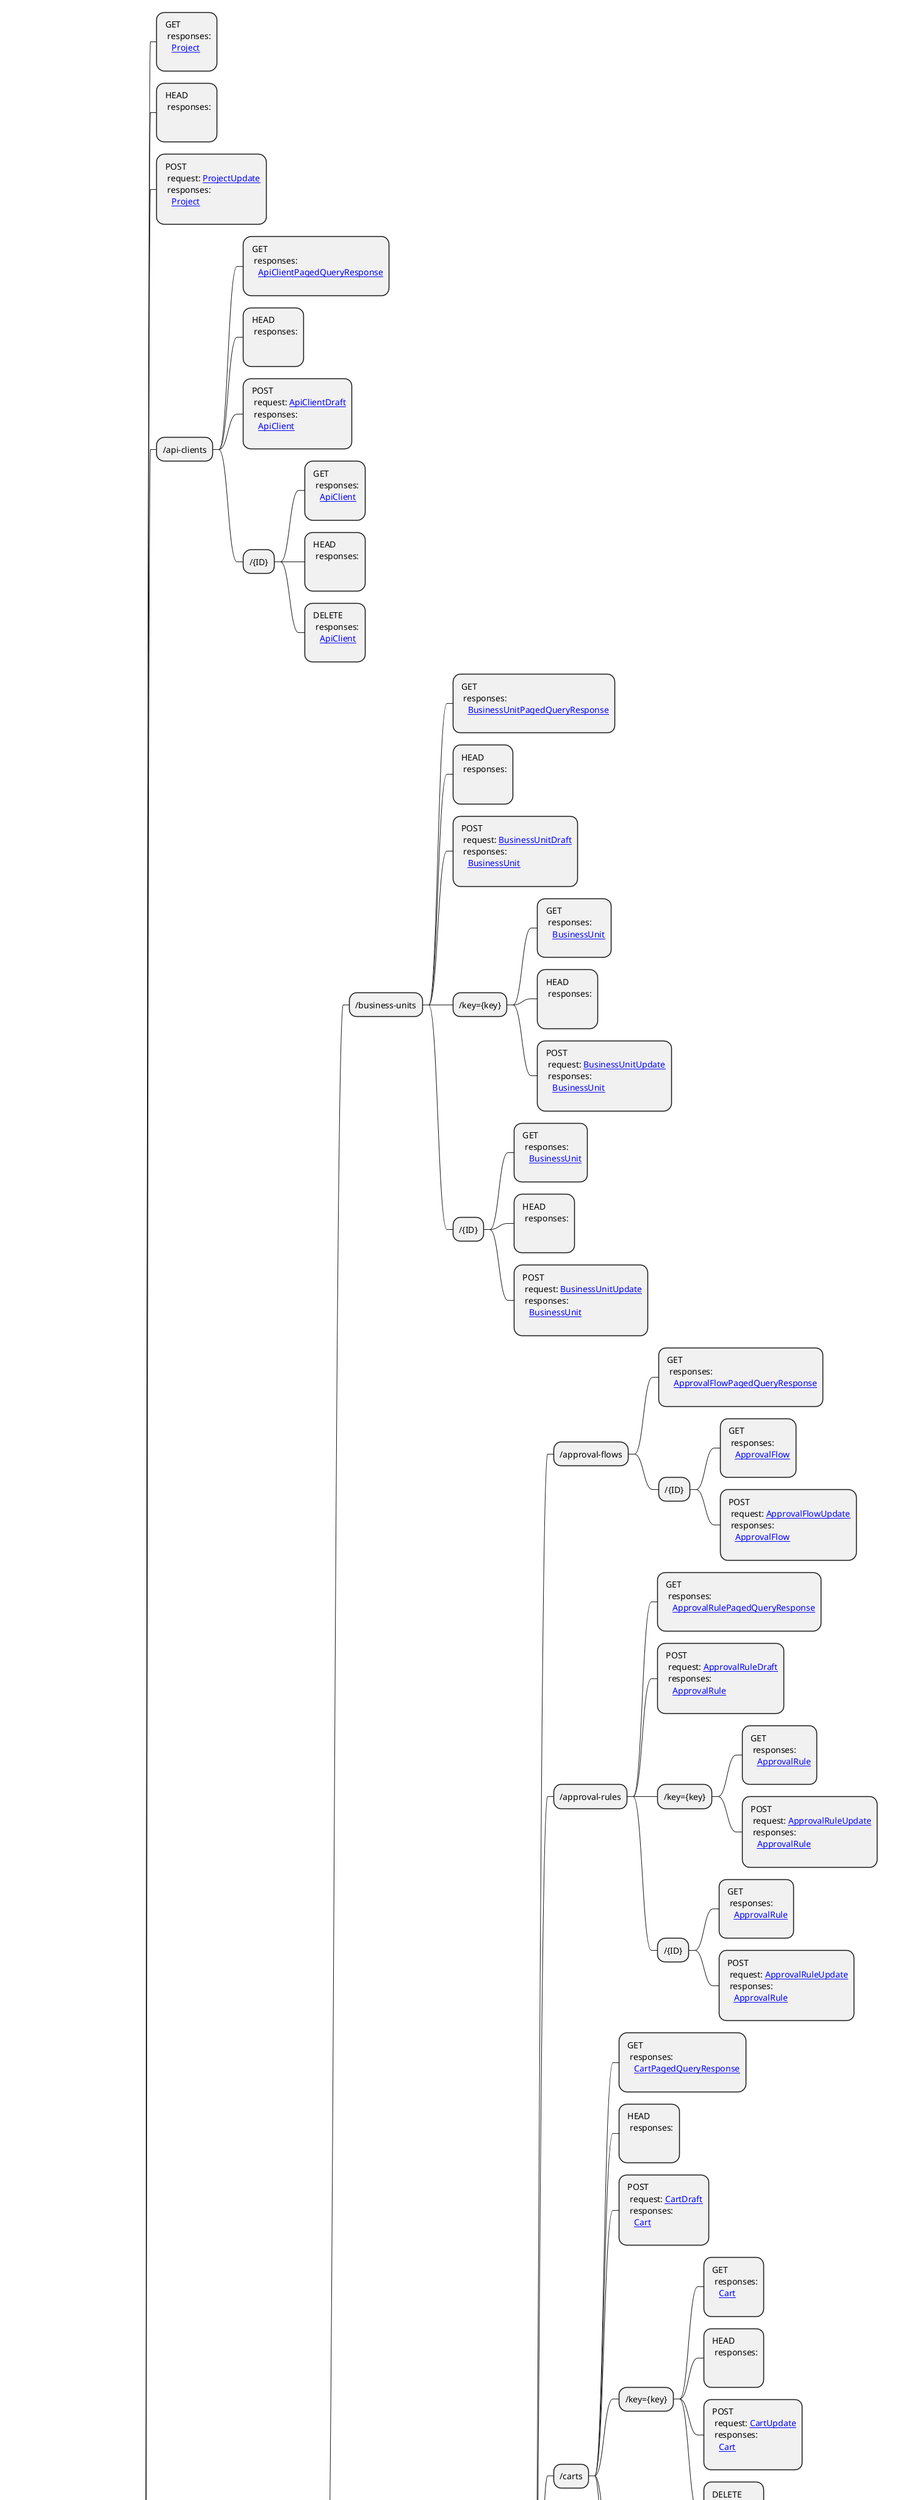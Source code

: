 @startmindmap

* Api
** /{projectKey}
***: GET
  responses:
    [[Project.svg Project]]
;
***: HEAD
  responses:
    
;
***: POST
  request: [[ProjectUpdate.svg ProjectUpdate]]
  responses:
    [[Project.svg Project]]
;
*** /api-clients
****: GET
  responses:
    [[ApiClientPagedQueryResponse.svg ApiClientPagedQueryResponse]]
;
****: HEAD
  responses:
    
;
****: POST
  request: [[ApiClientDraft.svg ApiClientDraft]]
  responses:
    [[ApiClient.svg ApiClient]]
;
**** /{ID}
*****: GET
  responses:
    [[ApiClient.svg ApiClient]]
;
*****: HEAD
  responses:
    
;
*****: DELETE
  responses:
    [[ApiClient.svg ApiClient]]
;

*** /as-associate

**** /{associateId}

***** /business-units
******: GET
  responses:
    [[BusinessUnitPagedQueryResponse.svg BusinessUnitPagedQueryResponse]]
;
******: HEAD
  responses:
    
;
******: POST
  request: [[BusinessUnitDraft.svg BusinessUnitDraft]]
  responses:
    [[BusinessUnit.svg BusinessUnit]]
;
****** /key={key}
*******: GET
  responses:
    [[BusinessUnit.svg BusinessUnit]]
;
*******: HEAD
  responses:
    
;
*******: POST
  request: [[BusinessUnitUpdate.svg BusinessUnitUpdate]]
  responses:
    [[BusinessUnit.svg BusinessUnit]]
;

****** /{ID}
*******: GET
  responses:
    [[BusinessUnit.svg BusinessUnit]]
;
*******: HEAD
  responses:
    
;
*******: POST
  request: [[BusinessUnitUpdate.svg BusinessUnitUpdate]]
  responses:
    [[BusinessUnit.svg BusinessUnit]]
;

***** /in-business-unit/key={businessUnitKey}

****** /approval-flows
*******: GET
  responses:
    [[ApprovalFlowPagedQueryResponse.svg ApprovalFlowPagedQueryResponse]]
;
******* /{ID}
********: GET
  responses:
    [[ApprovalFlow.svg ApprovalFlow]]
;
********: POST
  request: [[ApprovalFlowUpdate.svg ApprovalFlowUpdate]]
  responses:
    [[ApprovalFlow.svg ApprovalFlow]]
;

****** /approval-rules
*******: GET
  responses:
    [[ApprovalRulePagedQueryResponse.svg ApprovalRulePagedQueryResponse]]
;
*******: POST
  request: [[ApprovalRuleDraft.svg ApprovalRuleDraft]]
  responses:
    [[ApprovalRule.svg ApprovalRule]]
;
******* /key={key}
********: GET
  responses:
    [[ApprovalRule.svg ApprovalRule]]
;
********: POST
  request: [[ApprovalRuleUpdate.svg ApprovalRuleUpdate]]
  responses:
    [[ApprovalRule.svg ApprovalRule]]
;

******* /{ID}
********: GET
  responses:
    [[ApprovalRule.svg ApprovalRule]]
;
********: POST
  request: [[ApprovalRuleUpdate.svg ApprovalRuleUpdate]]
  responses:
    [[ApprovalRule.svg ApprovalRule]]
;

****** /carts
*******: GET
  responses:
    [[CartPagedQueryResponse.svg CartPagedQueryResponse]]
;
*******: HEAD
  responses:
    
;
*******: POST
  request: [[CartDraft.svg CartDraft]]
  responses:
    [[Cart.svg Cart]]
;
******* /key={key}
********: GET
  responses:
    [[Cart.svg Cart]]
;
********: HEAD
  responses:
    
;
********: POST
  request: [[CartUpdate.svg CartUpdate]]
  responses:
    [[Cart.svg Cart]]
;
********: DELETE
  responses:
    [[Cart.svg Cart]]
;

******* /replicate
********: POST
  request: [[ReplicaCartDraft.svg ReplicaCartDraft]]
  responses:
    [[Cart.svg Cart]]
;

******* /{ID}
********: GET
  responses:
    [[Cart.svg Cart]]
;
********: HEAD
  responses:
    
;
********: POST
  request: [[CartUpdate.svg CartUpdate]]
  responses:
    [[Cart.svg Cart]]
;
********: DELETE
  responses:
    [[Cart.svg Cart]]
;

****** /orders
*******: GET
  responses:
    [[OrderPagedQueryResponse.svg OrderPagedQueryResponse]]
;
*******: HEAD
  responses:
    
;
*******: POST
  request: [[OrderFromCartDraft.svg OrderFromCartDraft]]
  responses:
    [[Order.svg Order]]
;
******* /order-number={orderNumber}
********: GET
  responses:
    [[Order.svg Order]]
;
********: HEAD
  responses:
    
;
********: POST
  request: [[OrderUpdate.svg OrderUpdate]]
  responses:
    [[Order.svg Order]]
;

******* /quotes
********: POST
  request: [[OrderFromQuoteDraft.svg OrderFromQuoteDraft]]
  responses:
    [[Order.svg Order]]
;

******* /{ID}
********: GET
  responses:
    [[Order.svg Order]]
;
********: HEAD
  responses:
    
;
********: POST
  request: [[OrderUpdate.svg OrderUpdate]]
  responses:
    [[Order.svg Order]]
;

****** /quote-requests
*******: GET
  responses:
    [[QuoteRequestPagedQueryResponse.svg QuoteRequestPagedQueryResponse]]
;
*******: HEAD
  responses:
    
;
*******: POST
  request: [[QuoteRequestDraft.svg QuoteRequestDraft]]
  responses:
    [[QuoteRequest.svg QuoteRequest]]
;
******* /key={key}
********: GET
  responses:
    [[QuoteRequest.svg QuoteRequest]]
;
********: HEAD
  responses:
    
;
********: POST
  request: [[QuoteRequestUpdate.svg QuoteRequestUpdate]]
  responses:
    [[QuoteRequest.svg QuoteRequest]]
;

******* /{ID}
********: GET
  responses:
    [[QuoteRequest.svg QuoteRequest]]
;
********: HEAD
  responses:
    
;
********: POST
  request: [[QuoteRequestUpdate.svg QuoteRequestUpdate]]
  responses:
    [[QuoteRequest.svg QuoteRequest]]
;

****** /quotes
*******: GET
  responses:
    [[QuotePagedQueryResponse.svg QuotePagedQueryResponse]]
;
*******: HEAD
  responses:
    
;
******* /key={key}
********: GET
  responses:
    [[Quote.svg Quote]]
;
********: HEAD
  responses:
    
;
********: POST
  request: [[QuoteUpdate.svg QuoteUpdate]]
  responses:
    [[Quote.svg Quote]]
;

******* /{ID}
********: GET
  responses:
    [[Quote.svg Quote]]
;
********: HEAD
  responses:
    
;
********: POST
  request: [[QuoteUpdate.svg QuoteUpdate]]
  responses:
    [[Quote.svg Quote]]
;

*** /associate-roles
****: GET
  responses:
    [[AssociateRolePagedQueryResponse.svg AssociateRolePagedQueryResponse]]
;
****: HEAD
  responses:
    
;
****: POST
  request: [[AssociateRoleDraft.svg AssociateRoleDraft]]
  responses:
    [[AssociateRole.svg AssociateRole]]
;
**** /key={key}
*****: GET
  responses:
    [[AssociateRole.svg AssociateRole]]
;
*****: HEAD
  responses:
    
;
*****: POST
  request: [[AssociateRoleUpdate.svg AssociateRoleUpdate]]
  responses:
    [[AssociateRole.svg AssociateRole]]
;
*****: DELETE
  responses:
    [[AssociateRole.svg AssociateRole]]
;

**** /{ID}
*****: GET
  responses:
    [[AssociateRole.svg AssociateRole]]
;
*****: HEAD
  responses:
    
;
*****: POST
  request: [[AssociateRoleUpdate.svg AssociateRoleUpdate]]
  responses:
    [[AssociateRole.svg AssociateRole]]
;
*****: DELETE
  responses:
    [[AssociateRole.svg AssociateRole]]
;

*** /attribute-groups
****: GET
  responses:
    [[AttributeGroupPagedQueryResponse.svg AttributeGroupPagedQueryResponse]]
;
****: HEAD
  responses:
    
;
****: POST
  request: [[AttributeGroupDraft.svg AttributeGroupDraft]]
  responses:
    [[AttributeGroup.svg AttributeGroup]]
;
**** /key={key}
*****: GET
  responses:
    [[AttributeGroup.svg AttributeGroup]]
;
*****: HEAD
  responses:
    
;
*****: POST
  request: [[AttributeGroupUpdate.svg AttributeGroupUpdate]]
  responses:
    [[AttributeGroup.svg AttributeGroup]]
;
*****: DELETE
  responses:
    [[AttributeGroup.svg AttributeGroup]]
;

**** /{ID}
*****: GET
  responses:
    [[AttributeGroup.svg AttributeGroup]]
;
*****: HEAD
  responses:
    
;
*****: POST
  request: [[AttributeGroupUpdate.svg AttributeGroupUpdate]]
  responses:
    [[AttributeGroup.svg AttributeGroup]]
;
*****: DELETE
  responses:
    [[AttributeGroup.svg AttributeGroup]]
;

*** /business-units
****: GET
  responses:
    [[BusinessUnitPagedQueryResponse.svg BusinessUnitPagedQueryResponse]]
;
****: HEAD
  responses:
    
;
****: POST
  request: [[BusinessUnitDraft.svg BusinessUnitDraft]]
  responses:
    [[BusinessUnit.svg BusinessUnit]]
;
**** /key={key}
*****: GET
  responses:
    [[BusinessUnit.svg BusinessUnit]]
;
*****: HEAD
  responses:
    
;
*****: POST
  request: [[BusinessUnitUpdate.svg BusinessUnitUpdate]]
  responses:
    [[BusinessUnit.svg BusinessUnit]]
;
*****: DELETE
  responses:
    [[BusinessUnit.svg BusinessUnit]]
;

**** /{ID}
*****: GET
  responses:
    [[BusinessUnit.svg BusinessUnit]]
;
*****: HEAD
  responses:
    
;
*****: POST
  request: [[BusinessUnitUpdate.svg BusinessUnitUpdate]]
  responses:
    [[BusinessUnit.svg BusinessUnit]]
;
*****: DELETE
  responses:
    [[BusinessUnit.svg BusinessUnit]]
;

*** /cart-discounts
****: GET
  responses:
    [[CartDiscountPagedQueryResponse.svg CartDiscountPagedQueryResponse]]
;
****: HEAD
  responses:
    
;
****: POST
  request: [[CartDiscountDraft.svg CartDiscountDraft]]
  responses:
    [[CartDiscount.svg CartDiscount]]
;
**** /key={key}
*****: GET
  responses:
    [[CartDiscount.svg CartDiscount]]
;
*****: HEAD
  responses:
    
;
*****: POST
  request: [[CartDiscountUpdate.svg CartDiscountUpdate]]
  responses:
    [[CartDiscount.svg CartDiscount]]
;
*****: DELETE
  responses:
    [[CartDiscount.svg CartDiscount]]
;

**** /{ID}
*****: GET
  responses:
    [[CartDiscount.svg CartDiscount]]
;
*****: HEAD
  responses:
    
;
*****: POST
  request: [[CartDiscountUpdate.svg CartDiscountUpdate]]
  responses:
    [[CartDiscount.svg CartDiscount]]
;
*****: DELETE
  responses:
    [[CartDiscount.svg CartDiscount]]
;

*** /carts
****: GET
  responses:
    [[CartPagedQueryResponse.svg CartPagedQueryResponse]]
;
****: HEAD
  responses:
    
;
****: POST
  request: [[CartDraft.svg CartDraft]]
  responses:
    [[Cart.svg Cart]]
;
**** /customer-id={customerId}
*****: GET
  responses:
    [[Cart.svg Cart]]
;
*****: HEAD
  responses:
    
;

**** /key={key}
*****: GET
  responses:
    [[Cart.svg Cart]]
;
*****: HEAD
  responses:
    
;
*****: POST
  request: [[CartUpdate.svg CartUpdate]]
  responses:
    [[Cart.svg Cart]]
;
*****: DELETE
  responses:
    [[Cart.svg Cart]]
;

**** /replicate
*****: POST
  request: [[ReplicaCartDraft.svg ReplicaCartDraft]]
  responses:
    [[Cart.svg Cart]]
;

**** /{ID}
*****: GET
  responses:
    [[Cart.svg Cart]]
;
*****: HEAD
  responses:
    
;
*****: POST
  request: [[CartUpdate.svg CartUpdate]]
  responses:
    [[Cart.svg Cart]]
;
*****: DELETE
  responses:
    [[Cart.svg Cart]]
;

*** /categories
****: GET
  responses:
    [[CategoryPagedQueryResponse.svg CategoryPagedQueryResponse]]
;
****: HEAD
  responses:
    
;
****: POST
  request: [[CategoryDraft.svg CategoryDraft]]
  responses:
    [[Category.svg Category]]
;
**** /key={key}
*****: GET
  responses:
    [[Category.svg Category]]
;
*****: HEAD
  responses:
    
;
*****: POST
  request: [[CategoryUpdate.svg CategoryUpdate]]
  responses:
    [[Category.svg Category]]
;
*****: DELETE
  responses:
    [[Category.svg Category]]
;

**** /{ID}
*****: GET
  responses:
    [[Category.svg Category]]
;
*****: HEAD
  responses:
    
;
*****: POST
  request: [[CategoryUpdate.svg CategoryUpdate]]
  responses:
    [[Category.svg Category]]
;
*****: DELETE
  responses:
    [[Category.svg Category]]
;

*** /channels
****: GET
  responses:
    [[ChannelPagedQueryResponse.svg ChannelPagedQueryResponse]]
;
****: HEAD
  responses:
    
;
****: POST
  request: [[ChannelDraft.svg ChannelDraft]]
  responses:
    [[Channel.svg Channel]]
;
**** /{ID}
*****: GET
  responses:
    [[Channel.svg Channel]]
;
*****: HEAD
  responses:
    
;
*****: POST
  request: [[ChannelUpdate.svg ChannelUpdate]]
  responses:
    [[Channel.svg Channel]]
;
*****: DELETE
  responses:
    [[Channel.svg Channel]]
;

*** /custom-objects
****: GET
  responses:
    [[CustomObjectPagedQueryResponse.svg CustomObjectPagedQueryResponse]]
;
****: HEAD
  responses:
    
;
****: POST
  request: [[CustomObjectDraft.svg CustomObjectDraft]]
  responses:
    [[CustomObject.svg CustomObject]]
;
**** /{container}
*****: GET
  responses:
    [[CustomObjectPagedQueryResponse.svg CustomObjectPagedQueryResponse]]
;

**** /{container}/{key}
*****: GET
  responses:
    [[CustomObject.svg CustomObject]]
;
*****: DELETE
  responses:
    [[CustomObject.svg CustomObject]]
;

*** /customer-groups
****: GET
  responses:
    [[CustomerGroupPagedQueryResponse.svg CustomerGroupPagedQueryResponse]]
;
****: HEAD
  responses:
    
;
****: POST
  request: [[CustomerGroupDraft.svg CustomerGroupDraft]]
  responses:
    [[CustomerGroup.svg CustomerGroup]]
;
**** /key={key}
*****: GET
  responses:
    [[CustomerGroup.svg CustomerGroup]]
;
*****: HEAD
  responses:
    
;
*****: POST
  request: [[CustomerGroupUpdate.svg CustomerGroupUpdate]]
  responses:
    [[CustomerGroup.svg CustomerGroup]]
;
*****: DELETE
  responses:
    [[CustomerGroup.svg CustomerGroup]]
;

**** /{ID}
*****: GET
  responses:
    [[CustomerGroup.svg CustomerGroup]]
;
*****: HEAD
  responses:
    
;
*****: POST
  request: [[CustomerGroupUpdate.svg CustomerGroupUpdate]]
  responses:
    [[CustomerGroup.svg CustomerGroup]]
;
*****: DELETE
  responses:
    [[CustomerGroup.svg CustomerGroup]]
;

*** /customers
****: GET
  responses:
    [[CustomerPagedQueryResponse.svg CustomerPagedQueryResponse]]
;
****: HEAD
  responses:
    
;
****: POST
  request: [[CustomerDraft.svg CustomerDraft]]
  responses:
    [[CustomerSignInResult.svg CustomerSignInResult]]
;
**** /email-token
*****: POST
  request: [[CustomerCreateEmailToken.svg CustomerCreateEmailToken]]
  responses:
    [[CustomerToken.svg CustomerToken]]
;

**** /email-token={emailToken}
*****: GET
  responses:
    [[Customer.svg Customer]]
;

**** /email/confirm
*****: POST
  request: [[CustomerEmailVerify.svg CustomerEmailVerify]]
  responses:
    [[Customer.svg Customer]]
;

**** /key={key}
*****: GET
  responses:
    [[Customer.svg Customer]]
;
*****: HEAD
  responses:
    
;
*****: POST
  request: [[CustomerUpdate.svg CustomerUpdate]]
  responses:
    [[Customer.svg Customer]]
;
*****: DELETE
  responses:
    [[Customer.svg Customer]]
;

**** /password
*****: POST
  request: [[CustomerChangePassword.svg CustomerChangePassword]]
  responses:
    [[Customer.svg Customer]]
;

**** /password-token
*****: POST
  request: [[CustomerCreatePasswordResetToken.svg CustomerCreatePasswordResetToken]]
  responses:
    [[CustomerToken.svg CustomerToken]]
;

**** /password-token={passwordToken}
*****: GET
  responses:
    [[Customer.svg Customer]]
;

**** /password/reset
*****: POST
  request: [[CustomerResetPassword.svg CustomerResetPassword]]
  responses:
    [[Customer.svg Customer]]
;

**** /{ID}
*****: GET
  responses:
    [[Customer.svg Customer]]
;
*****: HEAD
  responses:
    
;
*****: POST
  request: [[CustomerUpdate.svg CustomerUpdate]]
  responses:
    [[Customer.svg Customer]]
;
*****: DELETE
  responses:
    [[Customer.svg Customer]]
;

*** /discount-codes
****: GET
  responses:
    [[DiscountCodePagedQueryResponse.svg DiscountCodePagedQueryResponse]]
;
****: HEAD
  responses:
    
;
****: POST
  request: [[DiscountCodeDraft.svg DiscountCodeDraft]]
  responses:
    [[DiscountCode.svg DiscountCode]]
;
**** /key={key}
*****: GET
  responses:
    [[DiscountCode.svg DiscountCode]]
;
*****: HEAD
  responses:
    
;
*****: POST
  request: [[DiscountCodeUpdate.svg DiscountCodeUpdate]]
  responses:
    [[DiscountCode.svg DiscountCode]]
;
*****: DELETE
  responses:
    [[DiscountCode.svg DiscountCode]]
;

**** /{ID}
*****: GET
  responses:
    [[DiscountCode.svg DiscountCode]]
;
*****: HEAD
  responses:
    
;
*****: POST
  request: [[DiscountCodeUpdate.svg DiscountCodeUpdate]]
  responses:
    [[DiscountCode.svg DiscountCode]]
;
*****: DELETE
  responses:
    [[DiscountCode.svg DiscountCode]]
;

*** /extensions
****: GET
  responses:
    [[ExtensionPagedQueryResponse.svg ExtensionPagedQueryResponse]]
;
****: HEAD
  responses:
    
;
****: POST
  request: [[ExtensionDraft.svg ExtensionDraft]]
  responses:
    [[Extension.svg Extension]]
;
**** /key={key}
*****: GET
  responses:
    [[Extension.svg Extension]]
;
*****: HEAD
  responses:
    
;
*****: POST
  request: [[ExtensionUpdate.svg ExtensionUpdate]]
  responses:
    [[Extension.svg Extension]]
;
*****: DELETE
  responses:
    [[Extension.svg Extension]]
;

**** /{ID}
*****: GET
  responses:
    [[Extension.svg Extension]]
;
*****: HEAD
  responses:
    
;
*****: POST
  request: [[ExtensionUpdate.svg ExtensionUpdate]]
  responses:
    [[Extension.svg Extension]]
;
*****: DELETE
  responses:
    [[Extension.svg Extension]]
;

*** /graphql
****: POST
  request: [[GraphQLRequest.svg GraphQLRequest]]
  responses:
    [[GraphQLResponse.svg GraphQLResponse]]
;

*** /in-business-unit/key={businessUnitKey}

**** /me

***** /customers
******: POST
  request: [[MyBusinessUnitAssociateDraft.svg MyBusinessUnitAssociateDraft]]
  responses:
    [[CustomerSignInResult.svg CustomerSignInResult]]
;

*** /in-store/key={storeKey}

**** /cart-discounts
*****: GET
  responses:
    [[CartDiscountPagedQueryResponse.svg CartDiscountPagedQueryResponse]]
;
*****: HEAD
  responses:
    
;
*****: POST
  request: [[CartDiscountDraft.svg CartDiscountDraft]]
  responses:
    [[CartDiscount.svg CartDiscount]]
;
***** /key={key}
******: GET
  responses:
    [[CartDiscount.svg CartDiscount]]
;
******: HEAD
  responses:
    
;
******: POST
  request: [[CartDiscountUpdate.svg CartDiscountUpdate]]
  responses:
    [[CartDiscount.svg CartDiscount]]
;
******: DELETE
  responses:
    [[CartDiscount.svg CartDiscount]]
;

***** /{ID}
******: GET
  responses:
    [[CartDiscount.svg CartDiscount]]
;
******: HEAD
  responses:
    
;
******: POST
  request: [[CartDiscountUpdate.svg CartDiscountUpdate]]
  responses:
    [[CartDiscount.svg CartDiscount]]
;
******: DELETE
  responses:
    [[CartDiscount.svg CartDiscount]]
;

**** /carts
*****: GET
  responses:
    [[CartPagedQueryResponse.svg CartPagedQueryResponse]]
;
*****: HEAD
  responses:
    
;
*****: POST
  request: [[CartDraft.svg CartDraft]]
  responses:
    [[Cart.svg Cart]]
;
***** /customer-id={customerId}
******: GET
  responses:
    [[Cart.svg Cart]]
;
******: HEAD
  responses:
    
;

***** /key={key}
******: GET
  responses:
    [[Cart.svg Cart]]
;
******: HEAD
  responses:
    
;
******: POST
  request: [[CartUpdate.svg CartUpdate]]
  responses:
    [[Cart.svg Cart]]
;
******: DELETE
  responses:
    [[Cart.svg Cart]]
;

***** /replicate
******: POST
  request: [[ReplicaCartDraft.svg ReplicaCartDraft]]
  responses:
    [[Cart.svg Cart]]
;

***** /{ID}
******: GET
  responses:
    [[Cart.svg Cart]]
;
******: HEAD
  responses:
    
;
******: POST
  request: [[CartUpdate.svg CartUpdate]]
  responses:
    [[Cart.svg Cart]]
;
******: DELETE
  responses:
    [[Cart.svg Cart]]
;

**** /customers
*****: GET
  responses:
    [[CustomerPagedQueryResponse.svg CustomerPagedQueryResponse]]
;
*****: HEAD
  responses:
    
;
*****: POST
  request: [[CustomerDraft.svg CustomerDraft]]
  responses:
    [[CustomerSignInResult.svg CustomerSignInResult]]
;
***** /email-token
******: POST
  request: [[CustomerCreateEmailToken.svg CustomerCreateEmailToken]]
  responses:
    [[CustomerToken.svg CustomerToken]]
;

***** /email-token={emailToken}
******: GET
  responses:
    [[Customer.svg Customer]]
;

***** /email/confirm
******: POST
  request: [[CustomerEmailVerify.svg CustomerEmailVerify]]
  responses:
    [[Customer.svg Customer]]
;

***** /key={key}
******: GET
  responses:
    [[Customer.svg Customer]]
;
******: HEAD
  responses:
    
;
******: POST
  request: [[CustomerUpdate.svg CustomerUpdate]]
  responses:
    [[Customer.svg Customer]]
;
******: DELETE
  responses:
    [[Customer.svg Customer]]
;

***** /password
******: POST
  request: [[CustomerChangePassword.svg CustomerChangePassword]]
  responses:
    [[Customer.svg Customer]]
;

***** /password-token
******: POST
  request: [[CustomerCreatePasswordResetToken.svg CustomerCreatePasswordResetToken]]
  responses:
    [[CustomerToken.svg CustomerToken]]
;

***** /password-token={passwordToken}
******: GET
  responses:
    [[Customer.svg Customer]]
;

***** /password/reset
******: POST
  request: [[CustomerResetPassword.svg CustomerResetPassword]]
  responses:
    [[Customer.svg Customer]]
;

***** /{ID}
******: GET
  responses:
    [[Customer.svg Customer]]
;
******: HEAD
  responses:
    
;
******: POST
  request: [[CustomerUpdate.svg CustomerUpdate]]
  responses:
    [[Customer.svg Customer]]
;
******: DELETE
  responses:
    [[Customer.svg Customer]]
;

**** /login
*****: POST
  request: [[CustomerSignin.svg CustomerSignin]]
  responses:
    [[CustomerSignInResult.svg CustomerSignInResult]]
;

**** /me
*****: GET
  responses:
    [[Customer.svg Customer]]
;
*****: POST
  request: [[MyCustomerUpdate.svg MyCustomerUpdate]]
  responses:
    [[Customer.svg Customer]]
;
*****: DELETE
  responses:
    [[Customer.svg Customer]]
;
***** /active-cart
******: GET
  responses:
    [[Cart.svg Cart]]
;
******: HEAD
  responses:
    
;

***** /carts
******: GET
  responses:
    [[CartPagedQueryResponse.svg CartPagedQueryResponse]]
;
******: HEAD
  responses:
    
;
******: POST
  request: [[MyCartDraft.svg MyCartDraft]]
  responses:
    [[Cart.svg Cart]]
;
****** /{ID}
*******: GET
  responses:
    [[Cart.svg Cart]]
;
*******: HEAD
  responses:
    
;
*******: POST
  request: [[MyCartUpdate.svg MyCartUpdate]]
  responses:
    [[Cart.svg Cart]]
;
*******: DELETE
  responses:
    [[Cart.svg Cart]]
;

***** /email/confirm
******: POST
  request: [[MyCustomerEmailVerify.svg MyCustomerEmailVerify]]
  responses:
    [[Customer.svg Customer]]
;

***** /login
******: POST
  request: [[MyCustomerSignin.svg MyCustomerSignin]]
  responses:
    [[CustomerSignInResult.svg CustomerSignInResult]]
;

***** /orders
******: GET
  responses:
    [[OrderPagedQueryResponse.svg OrderPagedQueryResponse]]
;
******: HEAD
  responses:
    
;
******: POST
  request: [[MyOrderFromCartDraft.svg MyOrderFromCartDraft]]
  responses:
    [[Order.svg Order]]
;
****** /{ID}
*******: GET
  responses:
    [[Order.svg Order]]
;
*******: HEAD
  responses:
    
;

***** /password
******: POST
  request: [[MyCustomerChangePassword.svg MyCustomerChangePassword]]
  responses:
    [[Customer.svg Customer]]
;
****** /reset
*******: POST
  request: [[MyCustomerResetPassword.svg MyCustomerResetPassword]]
  responses:
    [[Customer.svg Customer]]
;

***** /shopping-lists
******: GET
  responses:
    [[ShoppingListPagedQueryResponse.svg ShoppingListPagedQueryResponse]]
;
******: HEAD
  responses:
    
;
******: POST
  request: [[MyShoppingListDraft.svg MyShoppingListDraft]]
  responses:
    [[ShoppingList.svg ShoppingList]]
;
****** /key={key}
*******: GET
  responses:
    [[ShoppingList.svg ShoppingList]]
;
*******: HEAD
  responses:
    
;
*******: POST
  request: [[MyShoppingListUpdate.svg MyShoppingListUpdate]]
  responses:
    [[ShoppingList.svg ShoppingList]]
;
*******: DELETE
  responses:
    [[ShoppingList.svg ShoppingList]]
;

****** /{ID}
*******: GET
  responses:
    [[ShoppingList.svg ShoppingList]]
;
*******: HEAD
  responses:
    
;
*******: POST
  request: [[MyShoppingListUpdate.svg MyShoppingListUpdate]]
  responses:
    [[ShoppingList.svg ShoppingList]]
;
*******: DELETE
  responses:
    [[ShoppingList.svg ShoppingList]]
;

***** /signup
******: POST
  request: [[MyCustomerDraft.svg MyCustomerDraft]]
  responses:
    [[CustomerSignInResult.svg CustomerSignInResult]]
;

**** /orders
*****: GET
  responses:
    [[OrderPagedQueryResponse.svg OrderPagedQueryResponse]]
;
*****: HEAD
  responses:
    
;
*****: POST
  request: [[OrderFromCartDraft.svg OrderFromCartDraft]]
  responses:
    [[Order.svg Order]]
;
***** /order-number={orderNumber}
******: GET
  responses:
    [[Order.svg Order]]
;
******: HEAD
  responses:
    
;
******: POST
  request: [[OrderUpdate.svg OrderUpdate]]
  responses:
    [[Order.svg Order]]
;
******: DELETE
  responses:
    [[Order.svg Order]]
;

***** /{ID}
******: GET
  responses:
    [[Order.svg Order]]
;
******: HEAD
  responses:
    
;
******: POST
  request: [[OrderUpdate.svg OrderUpdate]]
  responses:
    [[Order.svg Order]]
;
******: DELETE
  responses:
    [[Order.svg Order]]
;

**** /product-projections

***** /key={key}
******: GET
  responses:
    [[ProductProjection.svg ProductProjection]]
;
******: HEAD
  responses:
    
;

***** /{ID}
******: GET
  responses:
    [[ProductProjection.svg ProductProjection]]
;
******: HEAD
  responses:
    
;

**** /product-selection-assignments
*****: GET
  responses:
    [[ProductsInStorePagedQueryResponse.svg ProductsInStorePagedQueryResponse]]
;

**** /product-tailoring
*****: GET
  responses:
    [[ProductTailoringPagedQueryResponse.svg ProductTailoringPagedQueryResponse]]
;
*****: POST
  request: [[ProductTailoringInStoreDraft.svg ProductTailoringInStoreDraft]]
  responses:
    [[ProductTailoring.svg ProductTailoring]]
;

**** /products

***** /key={productKey}

****** /product-tailoring
*******: GET
  responses:
    [[ProductTailoring.svg ProductTailoring]]
;
*******: POST
  request: [[ProductTailoringUpdate.svg ProductTailoringUpdate]]
  responses:
    [[ProductTailoring.svg ProductTailoring]]
;
*******: DELETE
  responses:
    [[ProductTailoring.svg ProductTailoring]]
;

***** /{productID}

****** /product-tailoring
*******: GET
  responses:
    [[ProductTailoring.svg ProductTailoring]]
;
*******: POST
  request: [[ProductTailoringUpdate.svg ProductTailoringUpdate]]
  responses:
    [[ProductTailoring.svg ProductTailoring]]
;
*******: DELETE
  responses:
    [[ProductTailoring.svg ProductTailoring]]
;

**** /shipping-methods

***** /matching-cart
******: GET
  responses:
    [[ShippingMethodPagedQueryResponse.svg ShippingMethodPagedQueryResponse]]
;
******: HEAD
  responses:
    
;

**** /shopping-lists
*****: GET
  responses:
    [[ShoppingListPagedQueryResponse.svg ShoppingListPagedQueryResponse]]
;
*****: HEAD
  responses:
    
;
*****: POST
  request: [[ShoppingListDraft.svg ShoppingListDraft]]
  responses:
    [[ShoppingList.svg ShoppingList]]
;
***** /key={key}
******: GET
  responses:
    [[ShoppingList.svg ShoppingList]]
;
******: HEAD
  responses:
    
;
******: POST
  request: [[ShoppingListUpdate.svg ShoppingListUpdate]]
  responses:
    [[ShoppingList.svg ShoppingList]]
;
******: DELETE
  responses:
    [[ShoppingList.svg ShoppingList]]
;

***** /{ID}
******: GET
  responses:
    [[ShoppingList.svg ShoppingList]]
;
******: HEAD
  responses:
    
;
******: POST
  request: [[ShoppingListUpdate.svg ShoppingListUpdate]]
  responses:
    [[ShoppingList.svg ShoppingList]]
;
******: DELETE
  responses:
    [[ShoppingList.svg ShoppingList]]
;

*** /inventory
****: GET
  responses:
    [[InventoryPagedQueryResponse.svg InventoryPagedQueryResponse]]
;
****: HEAD
  responses:
    
;
****: POST
  request: [[InventoryEntryDraft.svg InventoryEntryDraft]]
  responses:
    [[InventoryEntry.svg InventoryEntry]]
;
**** /key={key}
*****: GET
  responses:
    [[InventoryEntry.svg InventoryEntry]]
;
*****: HEAD
  responses:
    
;
*****: POST
  request: [[InventoryEntryUpdate.svg InventoryEntryUpdate]]
  responses:
    [[InventoryEntry.svg InventoryEntry]]
;
*****: DELETE
  responses:
    [[InventoryEntry.svg InventoryEntry]]
;

**** /{ID}
*****: GET
  responses:
    [[InventoryEntry.svg InventoryEntry]]
;
*****: HEAD
  responses:
    
;
*****: POST
  request: [[InventoryEntryUpdate.svg InventoryEntryUpdate]]
  responses:
    [[InventoryEntry.svg InventoryEntry]]
;
*****: DELETE
  responses:
    [[InventoryEntry.svg InventoryEntry]]
;

*** /login
****: POST
  request: [[CustomerSignin.svg CustomerSignin]]
  responses:
    [[CustomerSignInResult.svg CustomerSignInResult]]
;

*** /me
****: GET
  responses:
    [[Customer.svg Customer]]
;
****: POST
  request: [[MyCustomerUpdate.svg MyCustomerUpdate]]
  responses:
    [[Customer.svg Customer]]
;
****: DELETE
  responses:
    [[Customer.svg Customer]]
;
**** /active-cart
*****: GET
  responses:
    [[Cart.svg Cart]]
;
*****: HEAD
  responses:
    
;

**** /business-units
*****: GET
  responses:
    [[BusinessUnitPagedQueryResponse.svg BusinessUnitPagedQueryResponse]]
;
*****: HEAD
  responses:
    
;
*****: POST
  request: [[MyBusinessUnitDraft.svg MyBusinessUnitDraft]]
  responses:
    [[BusinessUnit.svg BusinessUnit]]
;
***** /key={key}
******: GET
  responses:
    [[BusinessUnit.svg BusinessUnit]]
;
******: HEAD
  responses:
    
;
******: POST
  request: [[MyBusinessUnitUpdate.svg MyBusinessUnitUpdate]]
  responses:
    [[BusinessUnit.svg BusinessUnit]]
;
******: DELETE
  responses:
    [[BusinessUnit.svg BusinessUnit]]
;

***** /{ID}
******: GET
  responses:
    [[BusinessUnit.svg BusinessUnit]]
;
******: HEAD
  responses:
    
;
******: POST
  request: [[MyBusinessUnitUpdate.svg MyBusinessUnitUpdate]]
  responses:
    [[BusinessUnit.svg BusinessUnit]]
;
******: DELETE
  responses:
    [[BusinessUnit.svg BusinessUnit]]
;

**** /carts
*****: GET
  responses:
    [[CartPagedQueryResponse.svg CartPagedQueryResponse]]
;
*****: HEAD
  responses:
    
;
*****: POST
  request: [[MyCartDraft.svg MyCartDraft]]
  responses:
    [[Cart.svg Cart]]
;
***** /key={key}
******: GET
  responses:
    [[Cart.svg Cart]]
;
******: HEAD
  responses:
    
;
******: POST
  request: [[MyCartUpdate.svg MyCartUpdate]]
  responses:
    [[Cart.svg Cart]]
;
******: DELETE
  responses:
    [[Cart.svg Cart]]
;

***** /replicate
******: POST
  request: [[ReplicaMyCartDraft.svg ReplicaMyCartDraft]]
  responses:
    [[Cart.svg Cart]]
;

***** /{ID}
******: GET
  responses:
    [[Cart.svg Cart]]
;
******: HEAD
  responses:
    
;
******: POST
  request: [[MyCartUpdate.svg MyCartUpdate]]
  responses:
    [[Cart.svg Cart]]
;
******: DELETE
  responses:
    [[Cart.svg Cart]]
;

**** /email/confirm
*****: POST
  request: [[MyCustomerEmailVerify.svg MyCustomerEmailVerify]]
  responses:
    [[Customer.svg Customer]]
;

**** /login
*****: POST
  request: [[MyCustomerSignin.svg MyCustomerSignin]]
  responses:
    [[CustomerSignInResult.svg CustomerSignInResult]]
;

**** /orders
*****: GET
  responses:
    [[OrderPagedQueryResponse.svg OrderPagedQueryResponse]]
;
*****: HEAD
  responses:
    
;
*****: POST
  request: [[MyOrderFromCartDraft.svg MyOrderFromCartDraft]]
  responses:
    [[Order.svg Order]]
;
***** /quotes
******: POST
  request: [[MyOrderFromQuoteDraft.svg MyOrderFromQuoteDraft]]
  responses:
    [[Order.svg Order]]
;

***** /{ID}
******: GET
  responses:
    [[Order.svg Order]]
;
******: HEAD
  responses:
    
;

**** /password
*****: POST
  request: [[MyCustomerChangePassword.svg MyCustomerChangePassword]]
  responses:
    [[Customer.svg Customer]]
;
***** /reset
******: POST
  request: [[MyCustomerResetPassword.svg MyCustomerResetPassword]]
  responses:
    [[Customer.svg Customer]]
;

**** /payments
*****: GET
  responses:
    [[MyPaymentPagedQueryResponse.svg MyPaymentPagedQueryResponse]]
;
*****: HEAD
  responses:
    
;
*****: POST
  request: [[MyPaymentDraft.svg MyPaymentDraft]]
  responses:
    [[MyPayment.svg MyPayment]]
;
***** /{ID}
******: GET
  responses:
    [[MyPayment.svg MyPayment]]
;
******: HEAD
  responses:
    
;
******: POST
  request: [[MyPaymentUpdate.svg MyPaymentUpdate]]
  responses:
    [[MyPayment.svg MyPayment]]
;
******: DELETE
  responses:
    [[MyPayment.svg MyPayment]]
;

**** /quote-requests
*****: GET
  responses:
    [[QuoteRequestPagedQueryResponse.svg QuoteRequestPagedQueryResponse]]
;
*****: HEAD
  responses:
    
;
*****: POST
  request: [[MyQuoteRequestDraft.svg MyQuoteRequestDraft]]
  responses:
    [[QuoteRequest.svg QuoteRequest]]
;
***** /key={key}
******: GET
  responses:
    [[QuoteRequest.svg QuoteRequest]]
;
******: HEAD
  responses:
    
;
******: POST
  request: [[MyQuoteRequestUpdate.svg MyQuoteRequestUpdate]]
  responses:
    [[QuoteRequest.svg QuoteRequest]]
;
******: DELETE
  responses:
    [[QuoteRequest.svg QuoteRequest]]
;

***** /{ID}
******: GET
  responses:
    [[QuoteRequest.svg QuoteRequest]]
;
******: HEAD
  responses:
    
;
******: POST
  request: [[MyQuoteRequestUpdate.svg MyQuoteRequestUpdate]]
  responses:
    [[QuoteRequest.svg QuoteRequest]]
;
******: DELETE
  responses:
    [[QuoteRequest.svg QuoteRequest]]
;

**** /quotes
*****: GET
  responses:
    [[QuotePagedQueryResponse.svg QuotePagedQueryResponse]]
;
*****: HEAD
  responses:
    
;
***** /key={key}
******: GET
  responses:
    [[Quote.svg Quote]]
;
******: HEAD
  responses:
    
;
******: POST
  request: [[MyQuoteUpdate.svg MyQuoteUpdate]]
  responses:
    [[Quote.svg Quote]]
;

***** /{ID}
******: GET
  responses:
    [[Quote.svg Quote]]
;
******: HEAD
  responses:
    
;
******: POST
  request: [[MyQuoteUpdate.svg MyQuoteUpdate]]
  responses:
    [[Quote.svg Quote]]
;

**** /shopping-lists
*****: GET
  responses:
    [[ShoppingListPagedQueryResponse.svg ShoppingListPagedQueryResponse]]
;
*****: HEAD
  responses:
    
;
*****: POST
  request: [[MyShoppingListDraft.svg MyShoppingListDraft]]
  responses:
    [[ShoppingList.svg ShoppingList]]
;
***** /key={key}
******: GET
  responses:
    [[ShoppingList.svg ShoppingList]]
;
******: HEAD
  responses:
    
;
******: POST
  request: [[MyShoppingListUpdate.svg MyShoppingListUpdate]]
  responses:
    [[ShoppingList.svg ShoppingList]]
;
******: DELETE
  responses:
    [[ShoppingList.svg ShoppingList]]
;

***** /{ID}
******: GET
  responses:
    [[ShoppingList.svg ShoppingList]]
;
******: HEAD
  responses:
    
;
******: POST
  request: [[MyShoppingListUpdate.svg MyShoppingListUpdate]]
  responses:
    [[ShoppingList.svg ShoppingList]]
;
******: DELETE
  responses:
    [[ShoppingList.svg ShoppingList]]
;

**** /signup
*****: POST
  request: [[MyCustomerDraft.svg MyCustomerDraft]]
  responses:
    [[CustomerSignInResult.svg CustomerSignInResult]]
;

*** /messages
****: GET
  responses:
    [[MessagePagedQueryResponse.svg MessagePagedQueryResponse]]
;
****: HEAD
  responses:
    
;
**** /{ID}
*****: GET
  responses:
    [[Message.svg Message]]
;
*****: HEAD
  responses:
    
;

*** /orders
****: GET
  responses:
    [[OrderPagedQueryResponse.svg OrderPagedQueryResponse]]
;
****: HEAD
  responses:
    
;
****: POST
  request: [[OrderFromCartDraft.svg OrderFromCartDraft]]
  responses:
    [[Order.svg Order]]
;
**** /edits
*****: GET
  responses:
    [[OrderEditPagedQueryResponse.svg OrderEditPagedQueryResponse]]
;
*****: HEAD
  responses:
    
;
*****: POST
  request: [[OrderEditDraft.svg OrderEditDraft]]
  responses:
    [[OrderEdit.svg OrderEdit]]
;
***** /key={key}
******: GET
  responses:
    [[OrderEdit.svg OrderEdit]]
;
******: HEAD
  responses:
    
;
******: POST
  request: [[OrderEditUpdate.svg OrderEditUpdate]]
  responses:
    [[OrderEdit.svg OrderEdit]]
;
******: DELETE
  responses:
    [[OrderEdit.svg OrderEdit]]
;

***** /{ID}
******: GET
  responses:
    [[OrderEdit.svg OrderEdit]]
;
******: HEAD
  responses:
    
;
******: POST
  request: [[OrderEditUpdate.svg OrderEditUpdate]]
  responses:
    [[OrderEdit.svg OrderEdit]]
;
******: DELETE
  responses:
    [[OrderEdit.svg OrderEdit]]
;
****** /apply
*******: POST
  request: [[OrderEditApply.svg OrderEditApply]]
  responses:
    [[OrderEdit.svg OrderEdit]]
;

**** /import
*****: POST
  request: [[OrderImportDraft.svg OrderImportDraft]]
  responses:
    [[Order.svg Order]]
;

**** /order-number={orderNumber}
*****: GET
  responses:
    [[Order.svg Order]]
;
*****: HEAD
  responses:
    
;
*****: POST
  request: [[OrderUpdate.svg OrderUpdate]]
  responses:
    [[Order.svg Order]]
;
*****: DELETE
  responses:
    [[Order.svg Order]]
;

**** /quotes
*****: POST
  request: [[OrderFromQuoteDraft.svg OrderFromQuoteDraft]]
  responses:
    [[Order.svg Order]]
;

**** /search
*****: POST
  request: [[OrderSearchRequest.svg OrderSearchRequest]]
  responses:
    [[OrderPagedSearchResponse.svg OrderPagedSearchResponse]]
;
*****: HEAD
  responses:
    
;

**** /{ID}
*****: GET
  responses:
    [[Order.svg Order]]
;
*****: HEAD
  responses:
    
;
*****: POST
  request: [[OrderUpdate.svg OrderUpdate]]
  responses:
    [[Order.svg Order]]
;
*****: DELETE
  responses:
    [[Order.svg Order]]
;

*** /payments
****: GET
  responses:
    [[PaymentPagedQueryResponse.svg PaymentPagedQueryResponse]]
;
****: HEAD
  responses:
    
;
****: POST
  request: [[PaymentDraft.svg PaymentDraft]]
  responses:
    [[Payment.svg Payment]]
;
**** /key={key}
*****: GET
  responses:
    [[Payment.svg Payment]]
;
*****: HEAD
  responses:
    
;
*****: POST
  request: [[PaymentUpdate.svg PaymentUpdate]]
  responses:
    [[Payment.svg Payment]]
;
*****: DELETE
  responses:
    [[Payment.svg Payment]]
;

**** /{ID}
*****: GET
  responses:
    [[Payment.svg Payment]]
;
*****: HEAD
  responses:
    
;
*****: POST
  request: [[PaymentUpdate.svg PaymentUpdate]]
  responses:
    [[Payment.svg Payment]]
;
*****: DELETE
  responses:
    [[Payment.svg Payment]]
;

*** /product-discounts
****: GET
  responses:
    [[ProductDiscountPagedQueryResponse.svg ProductDiscountPagedQueryResponse]]
;
****: HEAD
  responses:
    
;
****: POST
  request: [[ProductDiscountDraft.svg ProductDiscountDraft]]
  responses:
    [[ProductDiscount.svg ProductDiscount]]
;
**** /key={key}
*****: GET
  responses:
    [[ProductDiscount.svg ProductDiscount]]
;
*****: HEAD
  responses:
    
;
*****: POST
  request: [[ProductDiscountUpdate.svg ProductDiscountUpdate]]
  responses:
    [[ProductDiscount.svg ProductDiscount]]
;
*****: DELETE
  responses:
    [[ProductDiscount.svg ProductDiscount]]
;

**** /matching
*****: POST
  request: [[ProductDiscountMatchQuery.svg ProductDiscountMatchQuery]]
  responses:
    [[ProductDiscount.svg ProductDiscount]]
;

**** /{ID}
*****: GET
  responses:
    [[ProductDiscount.svg ProductDiscount]]
;
*****: HEAD
  responses:
    
;
*****: POST
  request: [[ProductDiscountUpdate.svg ProductDiscountUpdate]]
  responses:
    [[ProductDiscount.svg ProductDiscount]]
;
*****: DELETE
  responses:
    [[ProductDiscount.svg ProductDiscount]]
;

*** /product-projections
****: GET
  responses:
    [[ProductProjectionPagedQueryResponse.svg ProductProjectionPagedQueryResponse]]
;
****: HEAD
  responses:
    
;
**** /key={key}
*****: GET
  responses:
    [[ProductProjection.svg ProductProjection]]
;
*****: HEAD
  responses:
    
;

**** /search
*****: POST
  request: String
  responses:
    [[ProductProjectionPagedSearchResponse.svg ProductProjectionPagedSearchResponse]]
;
*****: GET
  responses:
    [[ProductProjectionPagedSearchResponse.svg ProductProjectionPagedSearchResponse]]
;

**** /suggest
*****: GET
  responses:
    [[SuggestionResult.svg SuggestionResult]]
;

**** /{ID}
*****: GET
  responses:
    [[ProductProjection.svg ProductProjection]]
;
*****: HEAD
  responses:
    
;

*** /product-selections
****: GET
  responses:
    [[ProductSelectionPagedQueryResponse.svg ProductSelectionPagedQueryResponse]]
;
****: HEAD
  responses:
    
;
****: POST
  request: [[ProductSelectionDraft.svg ProductSelectionDraft]]
  responses:
    [[ProductSelection.svg ProductSelection]]
;
**** /key={key}
*****: GET
  responses:
    [[ProductSelection.svg ProductSelection]]
;
*****: HEAD
  responses:
    
;
*****: POST
  request: [[ProductSelectionUpdate.svg ProductSelectionUpdate]]
  responses:
    [[ProductSelection.svg ProductSelection]]
;
*****: DELETE
  responses:
    [[ProductSelection.svg ProductSelection]]
;
***** /products
******: GET
  responses:
    [[ProductSelectionProductPagedQueryResponse.svg ProductSelectionProductPagedQueryResponse]]
;

**** /{ID}
*****: GET
  responses:
    [[ProductSelection.svg ProductSelection]]
;
*****: HEAD
  responses:
    
;
*****: POST
  request: [[ProductSelectionUpdate.svg ProductSelectionUpdate]]
  responses:
    [[ProductSelection.svg ProductSelection]]
;
*****: DELETE
  responses:
    [[ProductSelection.svg ProductSelection]]
;
***** /products
******: GET
  responses:
    [[ProductSelectionProductPagedQueryResponse.svg ProductSelectionProductPagedQueryResponse]]
;

*** /product-tailoring
****: GET
  responses:
    [[ProductTailoringPagedQueryResponse.svg ProductTailoringPagedQueryResponse]]
;
****: POST
  request: [[ProductTailoringDraft.svg ProductTailoringDraft]]
  responses:
    [[ProductTailoring.svg ProductTailoring]]
;
**** /key={key}
*****: GET
  responses:
    [[ProductTailoring.svg ProductTailoring]]
;
*****: POST
  request: [[ProductTailoringUpdate.svg ProductTailoringUpdate]]
  responses:
    [[ProductTailoring.svg ProductTailoring]]
;
*****: DELETE
  responses:
    [[ProductTailoring.svg ProductTailoring]]
;

**** /{ID}
*****: GET
  responses:
    [[ProductTailoring.svg ProductTailoring]]
;
*****: POST
  request: [[ProductTailoringUpdate.svg ProductTailoringUpdate]]
  responses:
    [[ProductTailoring.svg ProductTailoring]]
;
*****: DELETE
  responses:
    [[ProductTailoring.svg ProductTailoring]]
;

*** /product-types
****: GET
  responses:
    [[ProductTypePagedQueryResponse.svg ProductTypePagedQueryResponse]]
;
****: HEAD
  responses:
    
;
****: POST
  request: [[ProductTypeDraft.svg ProductTypeDraft]]
  responses:
    [[ProductType.svg ProductType]]
;
**** /key={key}
*****: GET
  responses:
    [[ProductType.svg ProductType]]
;
*****: HEAD
  responses:
    
;
*****: POST
  request: [[ProductTypeUpdate.svg ProductTypeUpdate]]
  responses:
    [[ProductType.svg ProductType]]
;
*****: DELETE
  responses:
    [[ProductType.svg ProductType]]
;

**** /{ID}
*****: GET
  responses:
    [[ProductType.svg ProductType]]
;
*****: HEAD
  responses:
    
;
*****: POST
  request: [[ProductTypeUpdate.svg ProductTypeUpdate]]
  responses:
    [[ProductType.svg ProductType]]
;
*****: DELETE
  responses:
    [[ProductType.svg ProductType]]
;

*** /products
****: GET
  responses:
    [[ProductPagedQueryResponse.svg ProductPagedQueryResponse]]
;
****: HEAD
  responses:
    
;
****: POST
  request: [[ProductDraft.svg ProductDraft]]
  responses:
    [[Product.svg Product]]
;
**** /key={key}
*****: GET
  responses:
    [[Product.svg Product]]
;
*****: HEAD
  responses:
    
;
*****: POST
  request: [[ProductUpdate.svg ProductUpdate]]
  responses:
    [[Product.svg Product]]
;
*****: DELETE
  responses:
    [[Product.svg Product]]
;
***** /product-selections
******: GET
  responses:
    [[AssignedProductSelectionPagedQueryResponse.svg AssignedProductSelectionPagedQueryResponse]]
;

**** /search
*****: POST
  request: [[ProductSearchRequest.svg ProductSearchRequest]]
  responses:
    [[ProductPagedSearchResponse.svg ProductPagedSearchResponse]]
;
*****: HEAD
  responses:
    
;

**** /{ID}
*****: GET
  responses:
    [[Product.svg Product]]
;
*****: HEAD
  responses:
    
;
*****: POST
  request: [[ProductUpdate.svg ProductUpdate]]
  responses:
    [[Product.svg Product]]
;
*****: DELETE
  responses:
    [[Product.svg Product]]
;
***** /images
******: POST
  request: [[File.svg File]]
  responses:
    [[Product.svg Product]]
;

***** /product-selections
******: GET
  responses:
    [[AssignedProductSelectionPagedQueryResponse.svg AssignedProductSelectionPagedQueryResponse]]
;

*** /quote-requests
****: GET
  responses:
    [[QuoteRequestPagedQueryResponse.svg QuoteRequestPagedQueryResponse]]
;
****: HEAD
  responses:
    
;
****: POST
  request: [[QuoteRequestDraft.svg QuoteRequestDraft]]
  responses:
    [[QuoteRequest.svg QuoteRequest]]
;
**** /key={key}
*****: GET
  responses:
    [[QuoteRequest.svg QuoteRequest]]
;
*****: HEAD
  responses:
    
;
*****: POST
  request: [[QuoteRequestUpdate.svg QuoteRequestUpdate]]
  responses:
    [[QuoteRequest.svg QuoteRequest]]
;
*****: DELETE
  responses:
    [[QuoteRequest.svg QuoteRequest]]
;

**** /{ID}
*****: GET
  responses:
    [[QuoteRequest.svg QuoteRequest]]
;
*****: HEAD
  responses:
    
;
*****: POST
  request: [[QuoteRequestUpdate.svg QuoteRequestUpdate]]
  responses:
    [[QuoteRequest.svg QuoteRequest]]
;
*****: DELETE
  responses:
    [[QuoteRequest.svg QuoteRequest]]
;

*** /quotes
****: GET
  responses:
    [[QuotePagedQueryResponse.svg QuotePagedQueryResponse]]
;
****: HEAD
  responses:
    
;
****: POST
  request: [[QuoteDraft.svg QuoteDraft]]
  responses:
    [[Quote.svg Quote]]
;
**** /key={key}
*****: GET
  responses:
    [[Quote.svg Quote]]
;
*****: HEAD
  responses:
    
;
*****: POST
  request: [[QuoteUpdate.svg QuoteUpdate]]
  responses:
    [[Quote.svg Quote]]
;
*****: DELETE
  responses:
    [[Quote.svg Quote]]
;

**** /{ID}
*****: GET
  responses:
    [[Quote.svg Quote]]
;
*****: HEAD
  responses:
    
;
*****: POST
  request: [[QuoteUpdate.svg QuoteUpdate]]
  responses:
    [[Quote.svg Quote]]
;
*****: DELETE
  responses:
    [[Quote.svg Quote]]
;

*** /reviews
****: GET
  responses:
    [[ReviewPagedQueryResponse.svg ReviewPagedQueryResponse]]
;
****: HEAD
  responses:
    
;
****: POST
  request: [[ReviewDraft.svg ReviewDraft]]
  responses:
    [[Review.svg Review]]
;
**** /key={key}
*****: GET
  responses:
    [[Review.svg Review]]
;
*****: HEAD
  responses:
    
;
*****: POST
  request: [[ReviewUpdate.svg ReviewUpdate]]
  responses:
    [[Review.svg Review]]
;
*****: DELETE
  responses:
    [[Review.svg Review]]
;

**** /{ID}
*****: GET
  responses:
    [[Review.svg Review]]
;
*****: HEAD
  responses:
    
;
*****: POST
  request: [[ReviewUpdate.svg ReviewUpdate]]
  responses:
    [[Review.svg Review]]
;
*****: DELETE
  responses:
    [[Review.svg Review]]
;

*** /shipping-methods
****: GET
  responses:
    [[ShippingMethodPagedQueryResponse.svg ShippingMethodPagedQueryResponse]]
;
****: HEAD
  responses:
    
;
****: POST
  request: [[ShippingMethodDraft.svg ShippingMethodDraft]]
  responses:
    [[ShippingMethod.svg ShippingMethod]]
;
**** /key={key}
*****: GET
  responses:
    [[ShippingMethod.svg ShippingMethod]]
;
*****: HEAD
  responses:
    
;
*****: POST
  request: [[ShippingMethodUpdate.svg ShippingMethodUpdate]]
  responses:
    [[ShippingMethod.svg ShippingMethod]]
;
*****: DELETE
  responses:
    [[ShippingMethod.svg ShippingMethod]]
;

**** /matching-cart
*****: GET
  responses:
    [[ShippingMethodPagedQueryResponse.svg ShippingMethodPagedQueryResponse]]
;
*****: HEAD
  responses:
    
;

**** /matching-cart-location
*****: GET
  responses:
    [[ShippingMethodPagedQueryResponse.svg ShippingMethodPagedQueryResponse]]
;
*****: HEAD
  responses:
    
;

**** /matching-location
*****: GET
  responses:
    [[ShippingMethodPagedQueryResponse.svg ShippingMethodPagedQueryResponse]]
;
*****: HEAD
  responses:
    
;

**** /matching-orderedit
*****: GET
  responses:
    [[ShippingMethodPagedQueryResponse.svg ShippingMethodPagedQueryResponse]]
;
*****: HEAD
  responses:
    
;

**** /{ID}
*****: GET
  responses:
    [[ShippingMethod.svg ShippingMethod]]
;
*****: HEAD
  responses:
    
;
*****: POST
  request: [[ShippingMethodUpdate.svg ShippingMethodUpdate]]
  responses:
    [[ShippingMethod.svg ShippingMethod]]
;
*****: DELETE
  responses:
    [[ShippingMethod.svg ShippingMethod]]
;

*** /shopping-lists
****: GET
  responses:
    [[ShoppingListPagedQueryResponse.svg ShoppingListPagedQueryResponse]]
;
****: HEAD
  responses:
    
;
****: POST
  request: [[ShoppingListDraft.svg ShoppingListDraft]]
  responses:
    [[ShoppingList.svg ShoppingList]]
;
**** /key={key}
*****: GET
  responses:
    [[ShoppingList.svg ShoppingList]]
;
*****: HEAD
  responses:
    
;
*****: POST
  request: [[ShoppingListUpdate.svg ShoppingListUpdate]]
  responses:
    [[ShoppingList.svg ShoppingList]]
;
*****: DELETE
  responses:
    [[ShoppingList.svg ShoppingList]]
;

**** /{ID}
*****: GET
  responses:
    [[ShoppingList.svg ShoppingList]]
;
*****: HEAD
  responses:
    
;
*****: POST
  request: [[ShoppingListUpdate.svg ShoppingListUpdate]]
  responses:
    [[ShoppingList.svg ShoppingList]]
;
*****: DELETE
  responses:
    [[ShoppingList.svg ShoppingList]]
;

*** /staged-quotes
****: GET
  responses:
    [[StagedQuotePagedQueryResponse.svg StagedQuotePagedQueryResponse]]
;
****: HEAD
  responses:
    
;
****: POST
  request: [[StagedQuoteDraft.svg StagedQuoteDraft]]
  responses:
    [[StagedQuote.svg StagedQuote]]
;
**** /key={key}
*****: GET
  responses:
    [[StagedQuote.svg StagedQuote]]
;
*****: HEAD
  responses:
    
;
*****: POST
  request: [[StagedQuoteUpdate.svg StagedQuoteUpdate]]
  responses:
    [[StagedQuote.svg StagedQuote]]
;
*****: DELETE
  responses:
    [[StagedQuote.svg StagedQuote]]
;

**** /{ID}
*****: GET
  responses:
    [[StagedQuote.svg StagedQuote]]
;
*****: HEAD
  responses:
    
;
*****: POST
  request: [[StagedQuoteUpdate.svg StagedQuoteUpdate]]
  responses:
    [[StagedQuote.svg StagedQuote]]
;
*****: DELETE
  responses:
    [[StagedQuote.svg StagedQuote]]
;

*** /standalone-prices
****: GET
  responses:
    [[StandalonePricePagedQueryResponse.svg StandalonePricePagedQueryResponse]]
;
****: HEAD
  responses:
    
;
****: POST
  request: [[StandalonePriceDraft.svg StandalonePriceDraft]]
  responses:
    [[StandalonePrice.svg StandalonePrice]]
;
**** /key={key}
*****: GET
  responses:
    [[StandalonePrice.svg StandalonePrice]]
;
*****: HEAD
  responses:
    
;
*****: POST
  request: [[StandalonePriceUpdate.svg StandalonePriceUpdate]]
  responses:
    [[StandalonePrice.svg StandalonePrice]]
;
*****: DELETE
  responses:
    [[StandalonePrice.svg StandalonePrice]]
;

**** /{ID}
*****: GET
  responses:
    [[StandalonePrice.svg StandalonePrice]]
;
*****: HEAD
  responses:
    
;
*****: POST
  request: [[StandalonePriceUpdate.svg StandalonePriceUpdate]]
  responses:
    [[StandalonePrice.svg StandalonePrice]]
;
*****: DELETE
  responses:
    [[StandalonePrice.svg StandalonePrice]]
;

*** /states
****: GET
  responses:
    [[StatePagedQueryResponse.svg StatePagedQueryResponse]]
;
****: HEAD
  responses:
    
;
****: POST
  request: [[StateDraft.svg StateDraft]]
  responses:
    [[State.svg State]]
;
**** /key={key}
*****: GET
  responses:
    [[State.svg State]]
;
*****: HEAD
  responses:
    
;
*****: POST
  request: [[StateUpdate.svg StateUpdate]]
  responses:
    [[State.svg State]]
;
*****: DELETE
  responses:
    [[State.svg State]]
;

**** /{ID}
*****: GET
  responses:
    [[State.svg State]]
;
*****: HEAD
  responses:
    
;
*****: POST
  request: [[StateUpdate.svg StateUpdate]]
  responses:
    [[State.svg State]]
;
*****: DELETE
  responses:
    [[State.svg State]]
;

*** /stores
****: GET
  responses:
    [[StorePagedQueryResponse.svg StorePagedQueryResponse]]
;
****: HEAD
  responses:
    
;
****: POST
  request: [[StoreDraft.svg StoreDraft]]
  responses:
    [[Store.svg Store]]
;
**** /key={key}
*****: GET
  responses:
    [[Store.svg Store]]
;
*****: HEAD
  responses:
    
;
*****: POST
  request: [[StoreUpdate.svg StoreUpdate]]
  responses:
    [[Store.svg Store]]
;
*****: DELETE
  responses:
    [[Store.svg Store]]
;

**** /{ID}
*****: GET
  responses:
    [[Store.svg Store]]
;
*****: HEAD
  responses:
    
;
*****: POST
  request: [[StoreUpdate.svg StoreUpdate]]
  responses:
    [[Store.svg Store]]
;
*****: DELETE
  responses:
    [[Store.svg Store]]
;

*** /subscriptions
****: GET
  responses:
    [[SubscriptionPagedQueryResponse.svg SubscriptionPagedQueryResponse]]
;
****: HEAD
  responses:
    
;
****: POST
  request: [[SubscriptionDraft.svg SubscriptionDraft]]
  responses:
    [[Subscription.svg Subscription]]
;
**** /key={key}
*****: GET
  responses:
    [[Subscription.svg Subscription]]
;
*****: HEAD
  responses:
    
;
*****: POST
  request: [[SubscriptionUpdate.svg SubscriptionUpdate]]
  responses:
    [[Subscription.svg Subscription]]
;
*****: DELETE
  responses:
    [[Subscription.svg Subscription]]
;

**** /{ID}
*****: GET
  responses:
    [[Subscription.svg Subscription]]
;
*****: HEAD
  responses:
    
;
*****: POST
  request: [[SubscriptionUpdate.svg SubscriptionUpdate]]
  responses:
    [[Subscription.svg Subscription]]
;
*****: DELETE
  responses:
    [[Subscription.svg Subscription]]
;
***** /health
******: GET
  responses:
    
;

*** /tax-categories
****: GET
  responses:
    [[TaxCategoryPagedQueryResponse.svg TaxCategoryPagedQueryResponse]]
;
****: HEAD
  responses:
    
;
****: POST
  request: [[TaxCategoryDraft.svg TaxCategoryDraft]]
  responses:
    [[TaxCategory.svg TaxCategory]]
;
**** /key={key}
*****: GET
  responses:
    [[TaxCategory.svg TaxCategory]]
;
*****: HEAD
  responses:
    
;
*****: POST
  request: [[TaxCategoryUpdate.svg TaxCategoryUpdate]]
  responses:
    [[TaxCategory.svg TaxCategory]]
;
*****: DELETE
  responses:
    [[TaxCategory.svg TaxCategory]]
;

**** /{ID}
*****: GET
  responses:
    [[TaxCategory.svg TaxCategory]]
;
*****: HEAD
  responses:
    
;
*****: POST
  request: [[TaxCategoryUpdate.svg TaxCategoryUpdate]]
  responses:
    [[TaxCategory.svg TaxCategory]]
;
*****: DELETE
  responses:
    [[TaxCategory.svg TaxCategory]]
;

*** /types
****: GET
  responses:
    [[TypePagedQueryResponse.svg TypePagedQueryResponse]]
;
****: HEAD
  responses:
    
;
****: POST
  request: [[TypeDraft.svg TypeDraft]]
  responses:
    [[Type.svg Type]]
;
**** /key={key}
*****: GET
  responses:
    [[Type.svg Type]]
;
*****: HEAD
  responses:
    
;
*****: POST
  request: [[TypeUpdate.svg TypeUpdate]]
  responses:
    [[Type.svg Type]]
;
*****: DELETE
  responses:
    [[Type.svg Type]]
;

**** /{ID}
*****: GET
  responses:
    [[Type.svg Type]]
;
*****: HEAD
  responses:
    
;
*****: POST
  request: [[TypeUpdate.svg TypeUpdate]]
  responses:
    [[Type.svg Type]]
;
*****: DELETE
  responses:
    [[Type.svg Type]]
;

*** /zones
****: GET
  responses:
    [[ZonePagedQueryResponse.svg ZonePagedQueryResponse]]
;
****: HEAD
  responses:
    
;
****: POST
  request: [[ZoneDraft.svg ZoneDraft]]
  responses:
    [[Zone.svg Zone]]
;
**** /key={key}
*****: GET
  responses:
    [[Zone.svg Zone]]
;
*****: HEAD
  responses:
    
;
*****: POST
  request: [[ZoneUpdate.svg ZoneUpdate]]
  responses:
    [[Zone.svg Zone]]
;
*****: DELETE
  responses:
    [[Zone.svg Zone]]
;

**** /{ID}
*****: GET
  responses:
    [[Zone.svg Zone]]
;
*****: HEAD
  responses:
    
;
*****: POST
  request: [[ZoneUpdate.svg ZoneUpdate]]
  responses:
    [[Zone.svg Zone]]
;
*****: DELETE
  responses:
    [[Zone.svg Zone]]
;


@endmindmap
